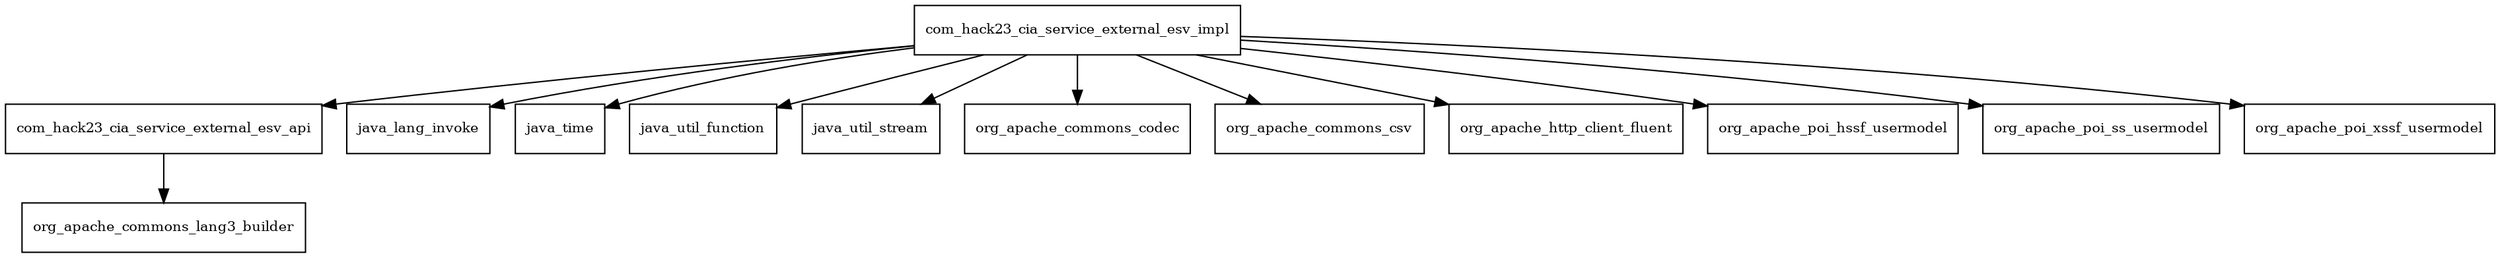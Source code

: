 digraph service_external_esv_2018_5_9_SNAPSHOT_package_dependencies {
  node [shape = box, fontsize=10.0];
  com_hack23_cia_service_external_esv_api -> org_apache_commons_lang3_builder;
  com_hack23_cia_service_external_esv_impl -> com_hack23_cia_service_external_esv_api;
  com_hack23_cia_service_external_esv_impl -> java_lang_invoke;
  com_hack23_cia_service_external_esv_impl -> java_time;
  com_hack23_cia_service_external_esv_impl -> java_util_function;
  com_hack23_cia_service_external_esv_impl -> java_util_stream;
  com_hack23_cia_service_external_esv_impl -> org_apache_commons_codec;
  com_hack23_cia_service_external_esv_impl -> org_apache_commons_csv;
  com_hack23_cia_service_external_esv_impl -> org_apache_http_client_fluent;
  com_hack23_cia_service_external_esv_impl -> org_apache_poi_hssf_usermodel;
  com_hack23_cia_service_external_esv_impl -> org_apache_poi_ss_usermodel;
  com_hack23_cia_service_external_esv_impl -> org_apache_poi_xssf_usermodel;
}
